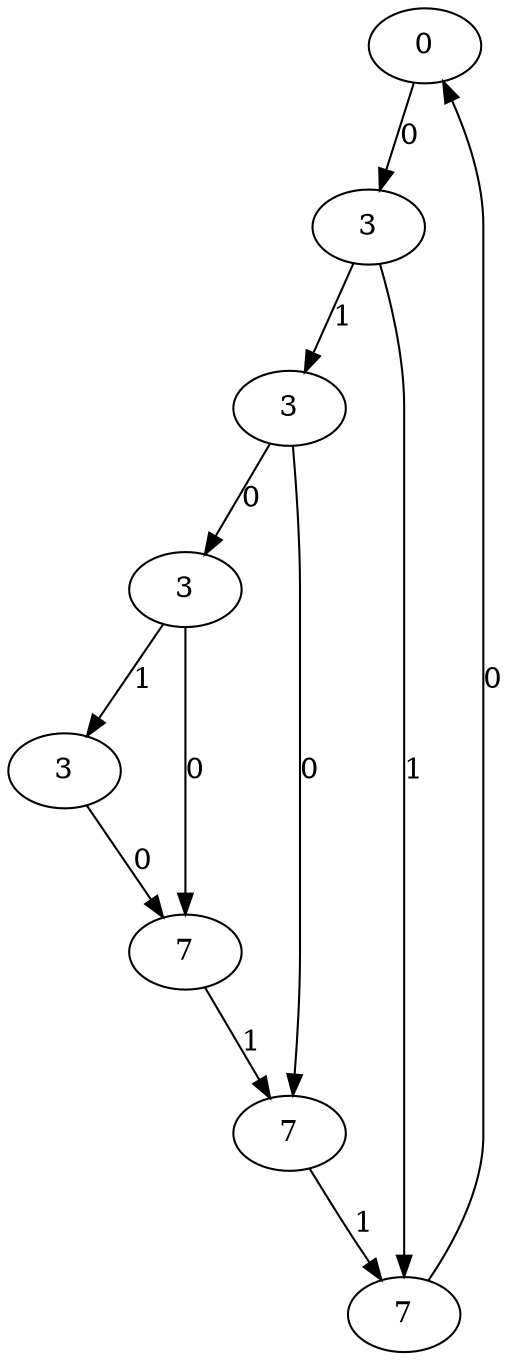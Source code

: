 digraph G {
0[label=0];
1[label=3];
2[label=3];
3[label=3];
4[label=3];
5[label=7];
6[label=7];
7[label=7];
0->1 [label=0];
1->2 [label=1];
2->3 [label=0];
3->4 [label=1];
1->7 [label=1];
2->6 [label=0];
3->5 [label=0];
4->5 [label=0];
5->6 [label=1];
6->7 [label=1];
7->0 [label=0];
}
